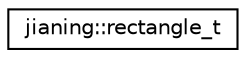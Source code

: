 digraph "Graphical Class Hierarchy"
{
 // LATEX_PDF_SIZE
  edge [fontname="Helvetica",fontsize="10",labelfontname="Helvetica",labelfontsize="10"];
  node [fontname="Helvetica",fontsize="10",shape=record];
  rankdir="LR";
  Node0 [label="jianing::rectangle_t",height=0.2,width=0.4,color="black", fillcolor="white", style="filled",URL="$structjianing_1_1rectangle__t.html",tooltip=" "];
}
